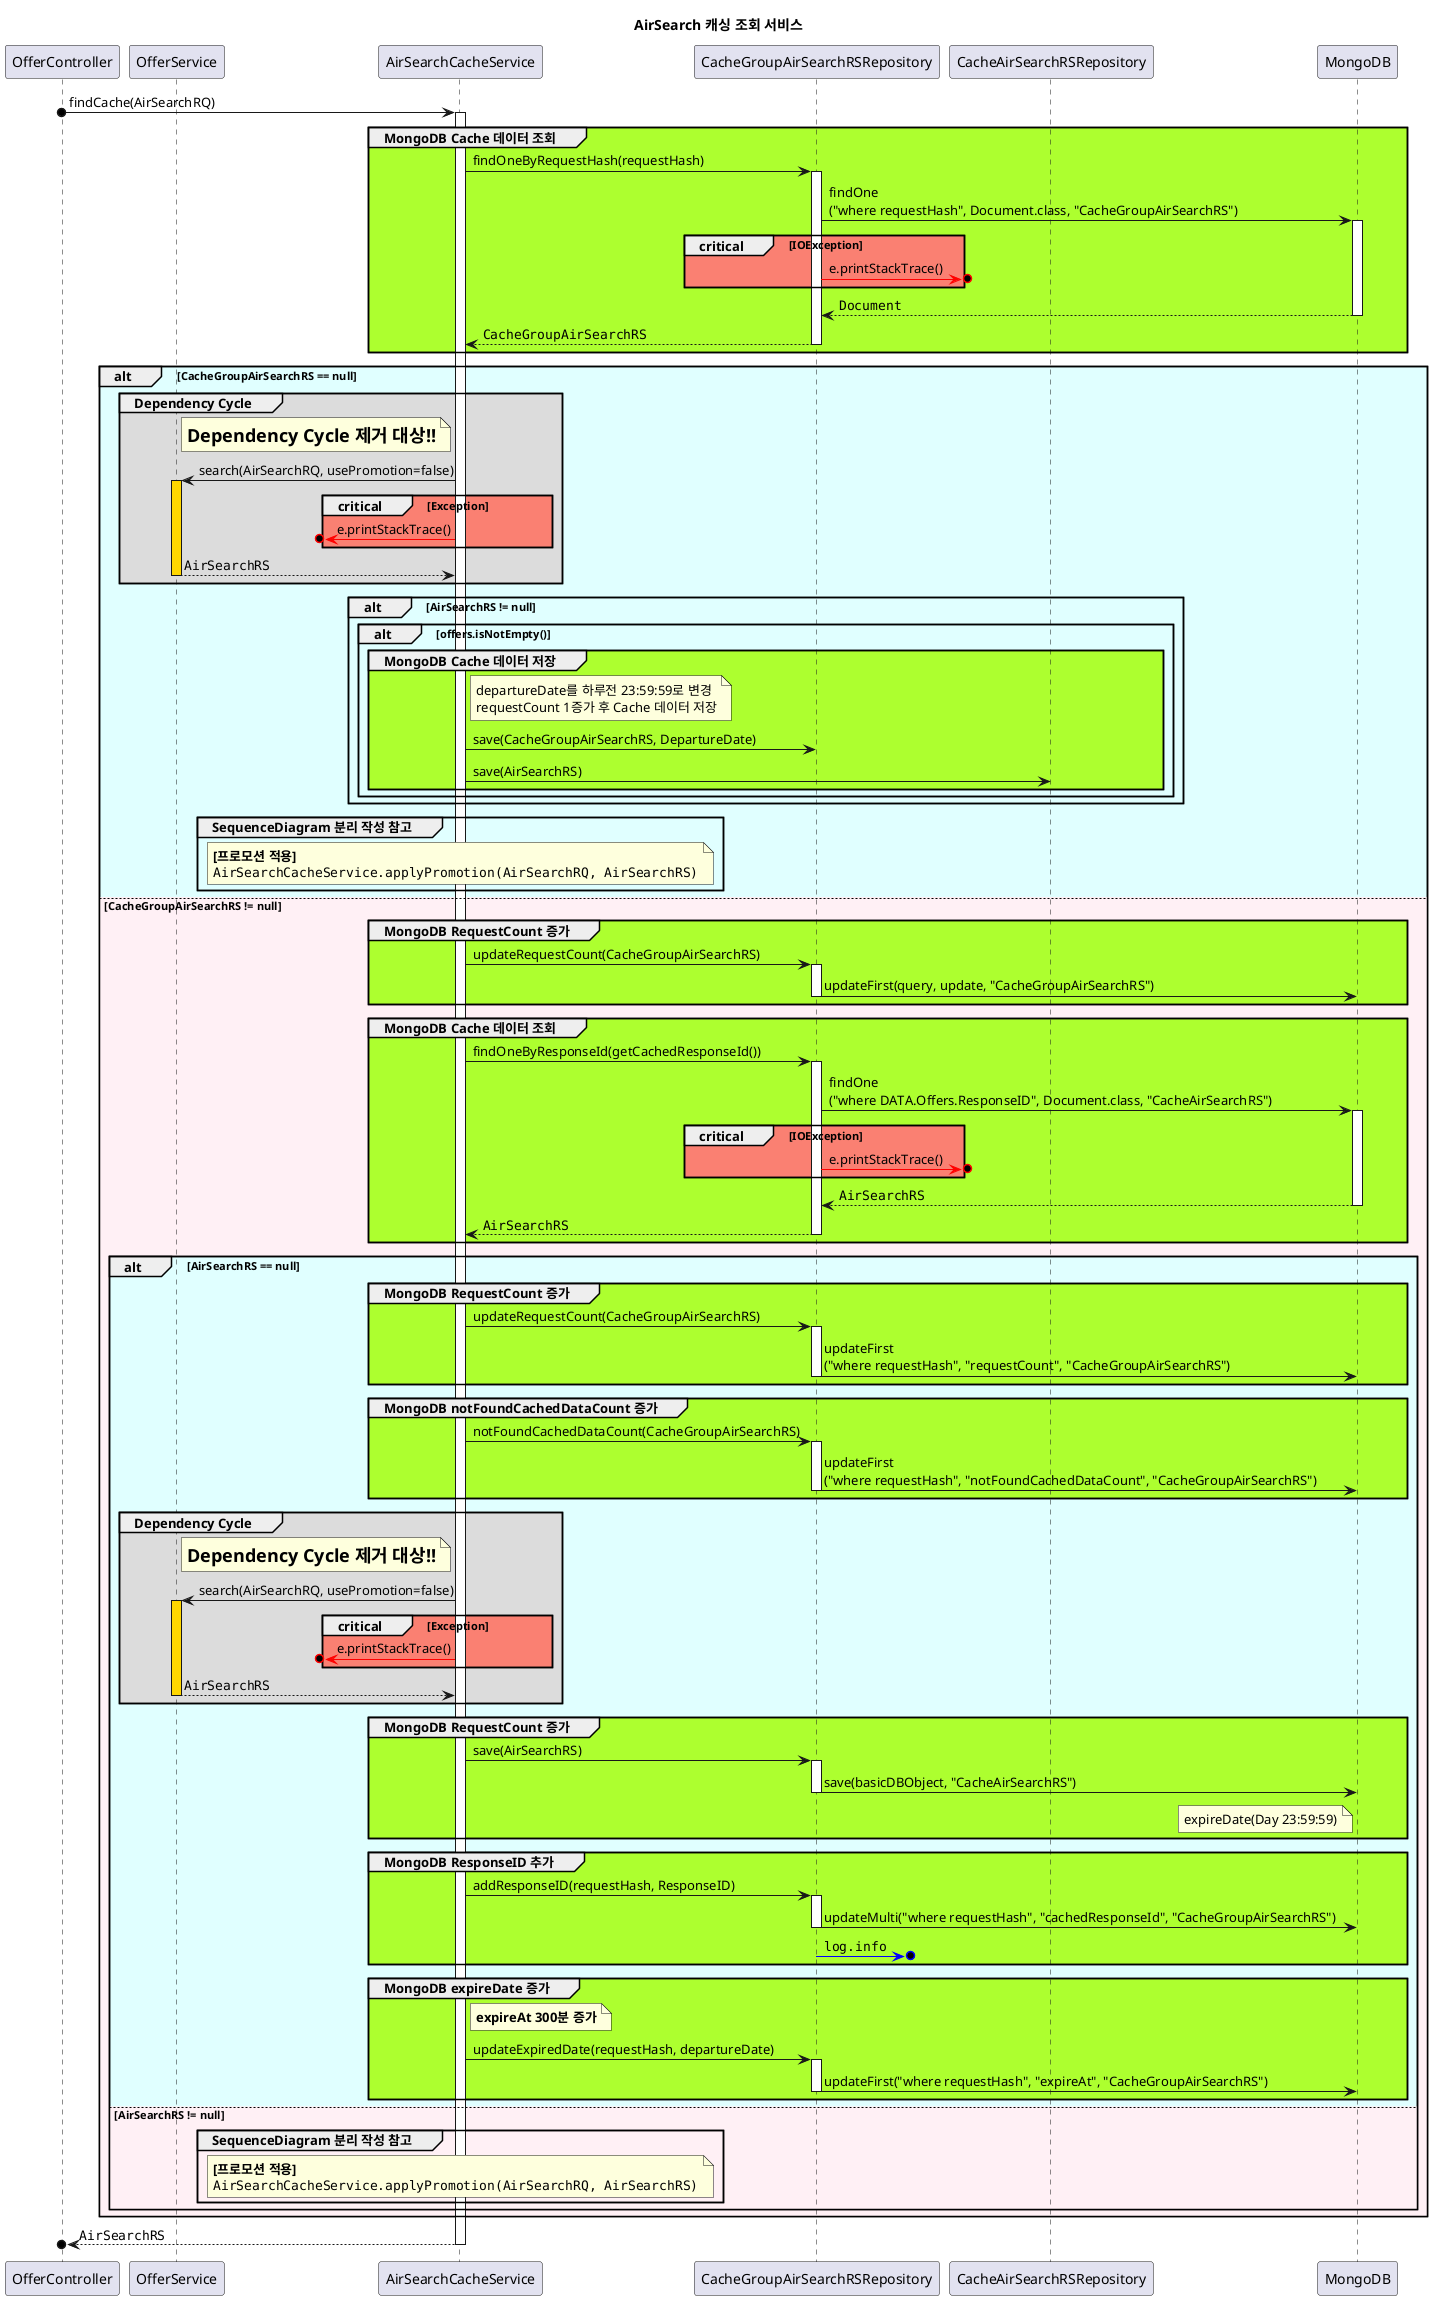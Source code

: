 @startuml

title **AirSearch 캐싱 조회 서비스**

participant OfferController
participant OfferService
participant AirSearchCacheService
participant CacheGroupAirSearchRSRepository
participant CacheAirSearchRSRepository
participant MongoDB

OfferController o-> AirSearchCacheService ++ : findCache(AirSearchRQ)
group #GreenYellow MongoDB Cache 데이터 조회
    AirSearchCacheService -> CacheGroupAirSearchRSRepository ++ : findOneByRequestHash(requestHash)
    CacheGroupAirSearchRSRepository -> MongoDB ++ : findOne\n("where requestHash", Document.class, "CacheGroupAirSearchRS")
    critical #Salmon IOException
        CacheGroupAirSearchRSRepository -[#red]>o?: e.printStackTrace()
    end
    CacheGroupAirSearchRSRepository <-- MongoDB -- : ""Document""
    AirSearchCacheService <-- CacheGroupAirSearchRSRepository -- : ""CacheGroupAirSearchRS""
end


alt #LightCyan CacheGroupAirSearchRS == null
    ' Dependency Cycle
    group #Gainsboro Dependency Cycle
        Note right of OfferService: **<size:18>Dependency Cycle 제거 대상!!</size>**
        OfferService <- AirSearchCacheService ++ #Gold: search(AirSearchRQ, usePromotion=false)
        critical #Salmon Exception
            ?o<[#red]- AirSearchCacheService: e.printStackTrace()
        end
        OfferService --> AirSearchCacheService -- : ""AirSearchRS""
    end

    alt #LightCyan AirSearchRS != null
        alt #LightCyan offers.isNotEmpty()
            group #GreenYellow MongoDB Cache 데이터 저장
                note right of AirSearchCacheService
                departureDate를 하루전 23:59:59로 변경
                requestCount 1증가 후 Cache 데이터 저장
                end note
                AirSearchCacheService -> CacheGroupAirSearchRSRepository: save(CacheGroupAirSearchRS, DepartureDate)
                AirSearchCacheService -> CacheAirSearchRSRepository: save(AirSearchRS)
            end
        end
    end
    ' SequenceDiagram 분리 작성
    group SequenceDiagram 분리 작성 참고
        note over AirSearchCacheService
        **[프로모션 적용]**
        ""AirSearchCacheService.applyPromotion(AirSearchRQ, AirSearchRS)""
        end note
    end
else #LavenderBlush CacheGroupAirSearchRS != null
    group #GreenYellow MongoDB RequestCount 증가
        AirSearchCacheService -> CacheGroupAirSearchRSRepository ++: updateRequestCount(CacheGroupAirSearchRS)
        CacheGroupAirSearchRSRepository -> MongoDB -- : updateFirst(query, update, "CacheGroupAirSearchRS")
    end

    group #GreenYellow MongoDB Cache 데이터 조회
        AirSearchCacheService -> CacheGroupAirSearchRSRepository ++ : findOneByResponseId(getCachedResponseId())
        CacheGroupAirSearchRSRepository -> MongoDB ++ : findOne\n("where DATA.Offers.ResponseID", Document.class, "CacheAirSearchRS")
        critical #Salmon IOException
            CacheGroupAirSearchRSRepository -[#red]>o?: e.printStackTrace()
        end
        CacheGroupAirSearchRSRepository <-- MongoDB -- : ""AirSearchRS""
        AirSearchCacheService <-- CacheGroupAirSearchRSRepository --: ""AirSearchRS""
    end

    alt #LightCyan AirSearchRS == null
        group #GreenYellow MongoDB RequestCount 증가
            AirSearchCacheService -> CacheGroupAirSearchRSRepository ++ : updateRequestCount(CacheGroupAirSearchRS)
            CacheGroupAirSearchRSRepository -> MongoDB --: updateFirst\n("where requestHash", "requestCount", "CacheGroupAirSearchRS")
        end

        group #GreenYellow MongoDB notFoundCachedDataCount 증가
            AirSearchCacheService -> CacheGroupAirSearchRSRepository ++ : notFoundCachedDataCount(CacheGroupAirSearchRS)
            CacheGroupAirSearchRSRepository -> MongoDB -- : updateFirst\n("where requestHash", "notFoundCachedDataCount", "CacheGroupAirSearchRS")
        end

        ' Dependency Cycle
        group #Gainsboro Dependency Cycle
            Note right of OfferService: **<size:18>Dependency Cycle 제거 대상!!</size>**
            OfferService <- AirSearchCacheService ++ #Gold: search(AirSearchRQ, usePromotion=false)
            critical #Salmon Exception
                ?o<[#red]- AirSearchCacheService: e.printStackTrace()
            end
            OfferService --> AirSearchCacheService -- : ""AirSearchRS""
        end
        
        group #GreenYellow MongoDB RequestCount 증가
            AirSearchCacheService -> CacheGroupAirSearchRSRepository ++ : save(AirSearchRS)
            CacheGroupAirSearchRSRepository -> MongoDB -- : save(basicDBObject, "CacheAirSearchRS")
            Note left of MongoDB: expireDate(Day 23:59:59)
        end

        group #GreenYellow MongoDB ResponseID 추가
            AirSearchCacheService -> CacheGroupAirSearchRSRepository ++ : addResponseID(requestHash, ResponseID)
            CacheGroupAirSearchRSRepository -> MongoDB -- : updateMulti("where requestHash", "cachedResponseId", "CacheGroupAirSearchRS")
            CacheGroupAirSearchRSRepository -[#blue]>o?: ""log.info""
        end

        group #GreenYellow MongoDB expireDate 증가
            note right of AirSearchCacheService: **expireAt 300분 증가**
            AirSearchCacheService -> CacheGroupAirSearchRSRepository ++ : updateExpiredDate(requestHash, departureDate)
            CacheGroupAirSearchRSRepository -> MongoDB -- : updateFirst("where requestHash", "expireAt", "CacheGroupAirSearchRS")
        end

    else #LavenderBlush AirSearchRS != null
        ' SequenceDiagram 분리 작성
        group SequenceDiagram 분리 작성 참고
            note over AirSearchCacheService
            **[프로모션 적용]**
            ""AirSearchCacheService.applyPromotion(AirSearchRQ, AirSearchRS)""
            end note
        end
    end
end

OfferController o<-- AirSearchCacheService -- : ""AirSearchRS""
@enduml